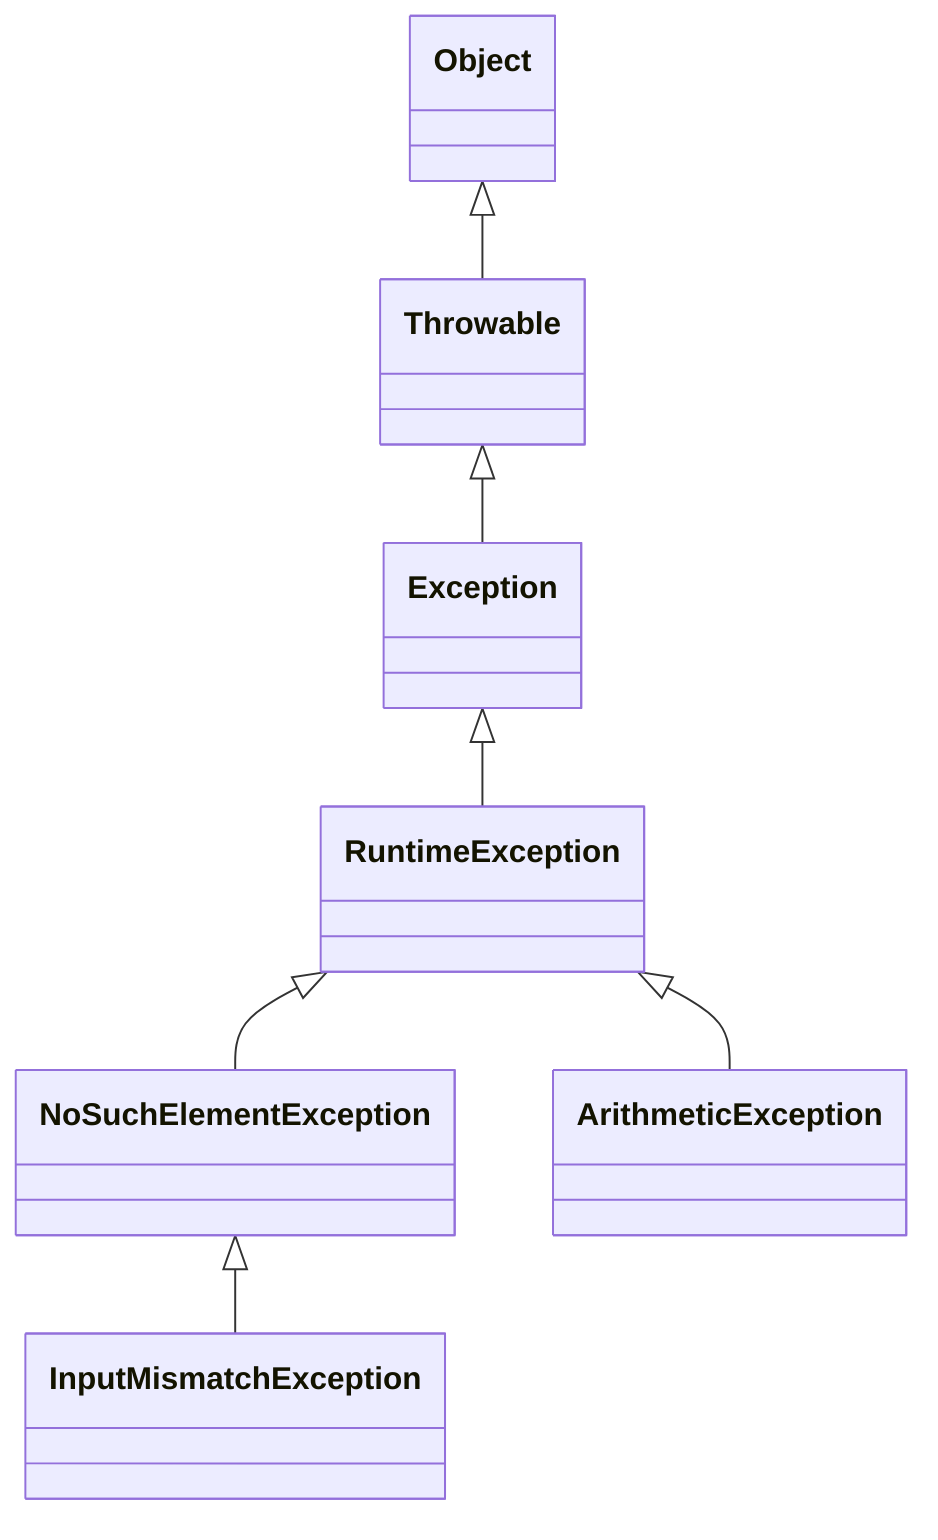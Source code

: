classDiagram 
    Object <|-- Throwable
    Throwable <|-- Exception
    Exception <|-- RuntimeException
    RuntimeException <|-- NoSuchElementException
    NoSuchElementException <|-- InputMismatchException
    RuntimeException <|-- ArithmeticException